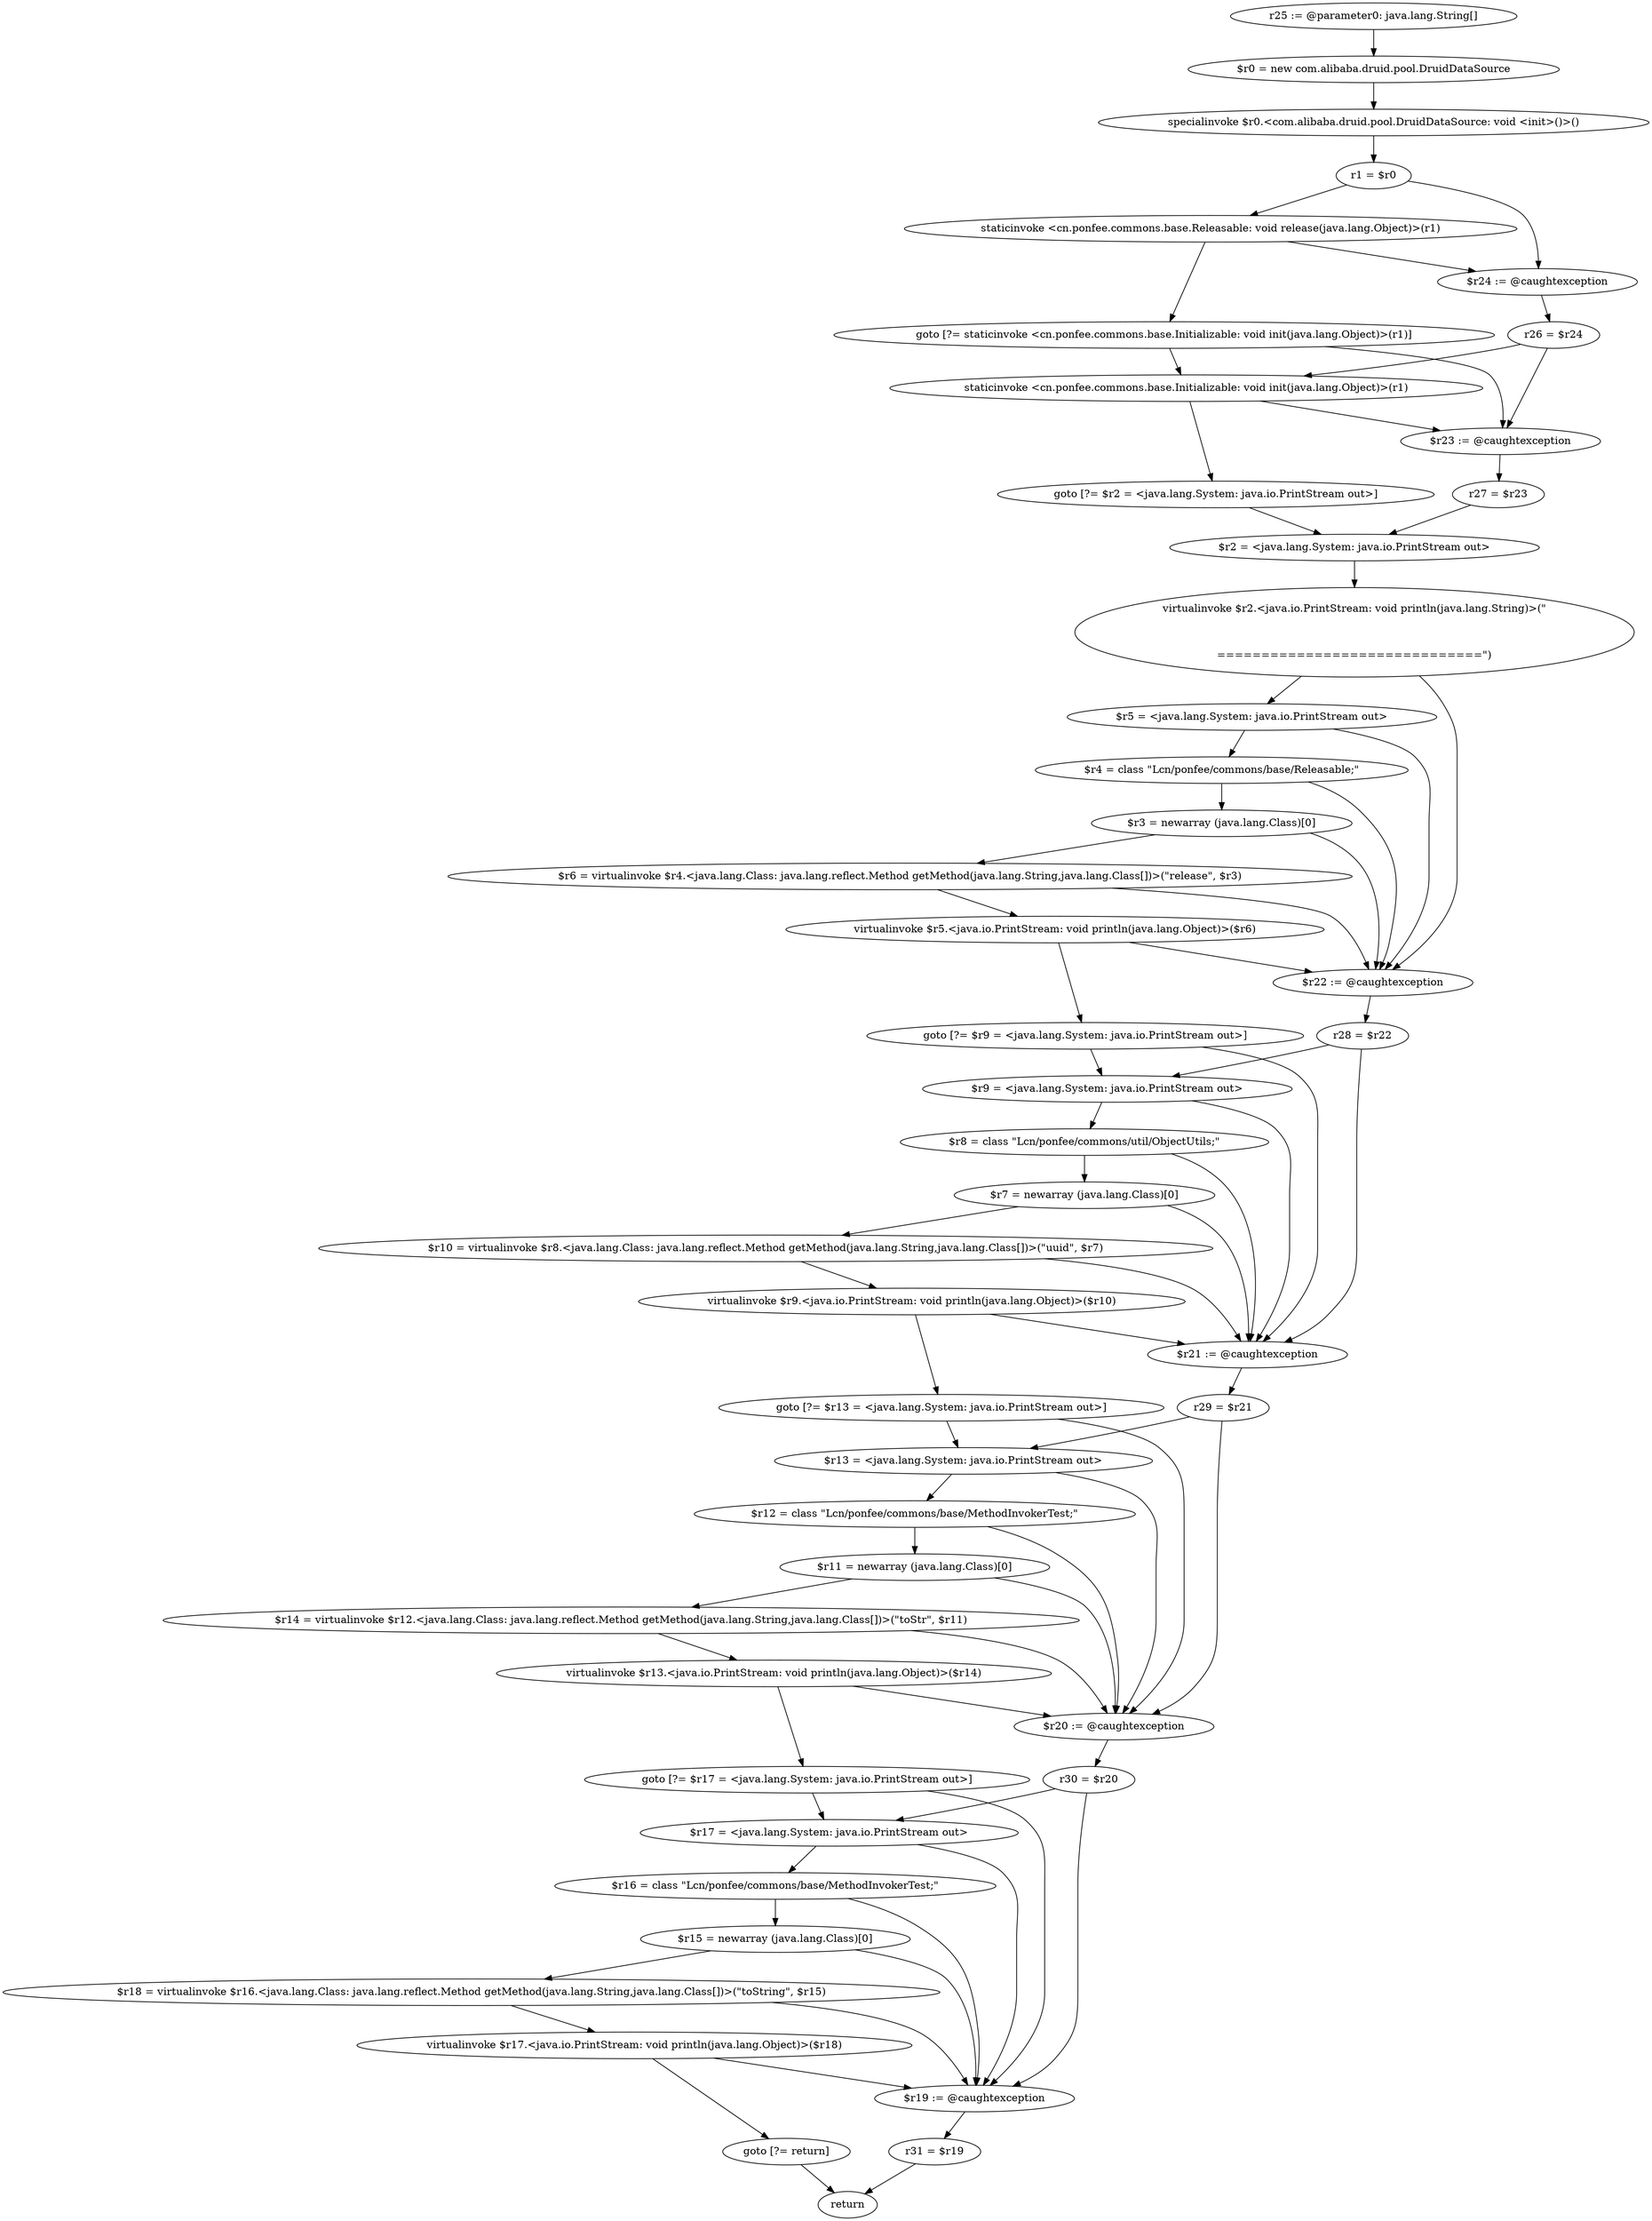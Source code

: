 digraph "unitGraph" {
    "r25 := @parameter0: java.lang.String[]"
    "$r0 = new com.alibaba.druid.pool.DruidDataSource"
    "specialinvoke $r0.<com.alibaba.druid.pool.DruidDataSource: void <init>()>()"
    "r1 = $r0"
    "staticinvoke <cn.ponfee.commons.base.Releasable: void release(java.lang.Object)>(r1)"
    "goto [?= staticinvoke <cn.ponfee.commons.base.Initializable: void init(java.lang.Object)>(r1)]"
    "$r24 := @caughtexception"
    "r26 = $r24"
    "staticinvoke <cn.ponfee.commons.base.Initializable: void init(java.lang.Object)>(r1)"
    "goto [?= $r2 = <java.lang.System: java.io.PrintStream out>]"
    "$r23 := @caughtexception"
    "r27 = $r23"
    "$r2 = <java.lang.System: java.io.PrintStream out>"
    "virtualinvoke $r2.<java.io.PrintStream: void println(java.lang.String)>(\"\n\n\n\n==============================\")"
    "$r5 = <java.lang.System: java.io.PrintStream out>"
    "$r4 = class \"Lcn/ponfee/commons/base/Releasable;\""
    "$r3 = newarray (java.lang.Class)[0]"
    "$r6 = virtualinvoke $r4.<java.lang.Class: java.lang.reflect.Method getMethod(java.lang.String,java.lang.Class[])>(\"release\", $r3)"
    "virtualinvoke $r5.<java.io.PrintStream: void println(java.lang.Object)>($r6)"
    "goto [?= $r9 = <java.lang.System: java.io.PrintStream out>]"
    "$r22 := @caughtexception"
    "r28 = $r22"
    "$r9 = <java.lang.System: java.io.PrintStream out>"
    "$r8 = class \"Lcn/ponfee/commons/util/ObjectUtils;\""
    "$r7 = newarray (java.lang.Class)[0]"
    "$r10 = virtualinvoke $r8.<java.lang.Class: java.lang.reflect.Method getMethod(java.lang.String,java.lang.Class[])>(\"uuid\", $r7)"
    "virtualinvoke $r9.<java.io.PrintStream: void println(java.lang.Object)>($r10)"
    "goto [?= $r13 = <java.lang.System: java.io.PrintStream out>]"
    "$r21 := @caughtexception"
    "r29 = $r21"
    "$r13 = <java.lang.System: java.io.PrintStream out>"
    "$r12 = class \"Lcn/ponfee/commons/base/MethodInvokerTest;\""
    "$r11 = newarray (java.lang.Class)[0]"
    "$r14 = virtualinvoke $r12.<java.lang.Class: java.lang.reflect.Method getMethod(java.lang.String,java.lang.Class[])>(\"toStr\", $r11)"
    "virtualinvoke $r13.<java.io.PrintStream: void println(java.lang.Object)>($r14)"
    "goto [?= $r17 = <java.lang.System: java.io.PrintStream out>]"
    "$r20 := @caughtexception"
    "r30 = $r20"
    "$r17 = <java.lang.System: java.io.PrintStream out>"
    "$r16 = class \"Lcn/ponfee/commons/base/MethodInvokerTest;\""
    "$r15 = newarray (java.lang.Class)[0]"
    "$r18 = virtualinvoke $r16.<java.lang.Class: java.lang.reflect.Method getMethod(java.lang.String,java.lang.Class[])>(\"toString\", $r15)"
    "virtualinvoke $r17.<java.io.PrintStream: void println(java.lang.Object)>($r18)"
    "goto [?= return]"
    "$r19 := @caughtexception"
    "r31 = $r19"
    "return"
    "r25 := @parameter0: java.lang.String[]"->"$r0 = new com.alibaba.druid.pool.DruidDataSource";
    "$r0 = new com.alibaba.druid.pool.DruidDataSource"->"specialinvoke $r0.<com.alibaba.druid.pool.DruidDataSource: void <init>()>()";
    "specialinvoke $r0.<com.alibaba.druid.pool.DruidDataSource: void <init>()>()"->"r1 = $r0";
    "r1 = $r0"->"staticinvoke <cn.ponfee.commons.base.Releasable: void release(java.lang.Object)>(r1)";
    "r1 = $r0"->"$r24 := @caughtexception";
    "staticinvoke <cn.ponfee.commons.base.Releasable: void release(java.lang.Object)>(r1)"->"goto [?= staticinvoke <cn.ponfee.commons.base.Initializable: void init(java.lang.Object)>(r1)]";
    "staticinvoke <cn.ponfee.commons.base.Releasable: void release(java.lang.Object)>(r1)"->"$r24 := @caughtexception";
    "goto [?= staticinvoke <cn.ponfee.commons.base.Initializable: void init(java.lang.Object)>(r1)]"->"staticinvoke <cn.ponfee.commons.base.Initializable: void init(java.lang.Object)>(r1)";
    "goto [?= staticinvoke <cn.ponfee.commons.base.Initializable: void init(java.lang.Object)>(r1)]"->"$r23 := @caughtexception";
    "$r24 := @caughtexception"->"r26 = $r24";
    "r26 = $r24"->"staticinvoke <cn.ponfee.commons.base.Initializable: void init(java.lang.Object)>(r1)";
    "r26 = $r24"->"$r23 := @caughtexception";
    "staticinvoke <cn.ponfee.commons.base.Initializable: void init(java.lang.Object)>(r1)"->"goto [?= $r2 = <java.lang.System: java.io.PrintStream out>]";
    "staticinvoke <cn.ponfee.commons.base.Initializable: void init(java.lang.Object)>(r1)"->"$r23 := @caughtexception";
    "goto [?= $r2 = <java.lang.System: java.io.PrintStream out>]"->"$r2 = <java.lang.System: java.io.PrintStream out>";
    "$r23 := @caughtexception"->"r27 = $r23";
    "r27 = $r23"->"$r2 = <java.lang.System: java.io.PrintStream out>";
    "$r2 = <java.lang.System: java.io.PrintStream out>"->"virtualinvoke $r2.<java.io.PrintStream: void println(java.lang.String)>(\"\n\n\n\n==============================\")";
    "virtualinvoke $r2.<java.io.PrintStream: void println(java.lang.String)>(\"\n\n\n\n==============================\")"->"$r5 = <java.lang.System: java.io.PrintStream out>";
    "virtualinvoke $r2.<java.io.PrintStream: void println(java.lang.String)>(\"\n\n\n\n==============================\")"->"$r22 := @caughtexception";
    "$r5 = <java.lang.System: java.io.PrintStream out>"->"$r4 = class \"Lcn/ponfee/commons/base/Releasable;\"";
    "$r5 = <java.lang.System: java.io.PrintStream out>"->"$r22 := @caughtexception";
    "$r4 = class \"Lcn/ponfee/commons/base/Releasable;\""->"$r3 = newarray (java.lang.Class)[0]";
    "$r4 = class \"Lcn/ponfee/commons/base/Releasable;\""->"$r22 := @caughtexception";
    "$r3 = newarray (java.lang.Class)[0]"->"$r6 = virtualinvoke $r4.<java.lang.Class: java.lang.reflect.Method getMethod(java.lang.String,java.lang.Class[])>(\"release\", $r3)";
    "$r3 = newarray (java.lang.Class)[0]"->"$r22 := @caughtexception";
    "$r6 = virtualinvoke $r4.<java.lang.Class: java.lang.reflect.Method getMethod(java.lang.String,java.lang.Class[])>(\"release\", $r3)"->"virtualinvoke $r5.<java.io.PrintStream: void println(java.lang.Object)>($r6)";
    "$r6 = virtualinvoke $r4.<java.lang.Class: java.lang.reflect.Method getMethod(java.lang.String,java.lang.Class[])>(\"release\", $r3)"->"$r22 := @caughtexception";
    "virtualinvoke $r5.<java.io.PrintStream: void println(java.lang.Object)>($r6)"->"goto [?= $r9 = <java.lang.System: java.io.PrintStream out>]";
    "virtualinvoke $r5.<java.io.PrintStream: void println(java.lang.Object)>($r6)"->"$r22 := @caughtexception";
    "goto [?= $r9 = <java.lang.System: java.io.PrintStream out>]"->"$r9 = <java.lang.System: java.io.PrintStream out>";
    "goto [?= $r9 = <java.lang.System: java.io.PrintStream out>]"->"$r21 := @caughtexception";
    "$r22 := @caughtexception"->"r28 = $r22";
    "r28 = $r22"->"$r9 = <java.lang.System: java.io.PrintStream out>";
    "r28 = $r22"->"$r21 := @caughtexception";
    "$r9 = <java.lang.System: java.io.PrintStream out>"->"$r8 = class \"Lcn/ponfee/commons/util/ObjectUtils;\"";
    "$r9 = <java.lang.System: java.io.PrintStream out>"->"$r21 := @caughtexception";
    "$r8 = class \"Lcn/ponfee/commons/util/ObjectUtils;\""->"$r7 = newarray (java.lang.Class)[0]";
    "$r8 = class \"Lcn/ponfee/commons/util/ObjectUtils;\""->"$r21 := @caughtexception";
    "$r7 = newarray (java.lang.Class)[0]"->"$r10 = virtualinvoke $r8.<java.lang.Class: java.lang.reflect.Method getMethod(java.lang.String,java.lang.Class[])>(\"uuid\", $r7)";
    "$r7 = newarray (java.lang.Class)[0]"->"$r21 := @caughtexception";
    "$r10 = virtualinvoke $r8.<java.lang.Class: java.lang.reflect.Method getMethod(java.lang.String,java.lang.Class[])>(\"uuid\", $r7)"->"virtualinvoke $r9.<java.io.PrintStream: void println(java.lang.Object)>($r10)";
    "$r10 = virtualinvoke $r8.<java.lang.Class: java.lang.reflect.Method getMethod(java.lang.String,java.lang.Class[])>(\"uuid\", $r7)"->"$r21 := @caughtexception";
    "virtualinvoke $r9.<java.io.PrintStream: void println(java.lang.Object)>($r10)"->"goto [?= $r13 = <java.lang.System: java.io.PrintStream out>]";
    "virtualinvoke $r9.<java.io.PrintStream: void println(java.lang.Object)>($r10)"->"$r21 := @caughtexception";
    "goto [?= $r13 = <java.lang.System: java.io.PrintStream out>]"->"$r13 = <java.lang.System: java.io.PrintStream out>";
    "goto [?= $r13 = <java.lang.System: java.io.PrintStream out>]"->"$r20 := @caughtexception";
    "$r21 := @caughtexception"->"r29 = $r21";
    "r29 = $r21"->"$r13 = <java.lang.System: java.io.PrintStream out>";
    "r29 = $r21"->"$r20 := @caughtexception";
    "$r13 = <java.lang.System: java.io.PrintStream out>"->"$r12 = class \"Lcn/ponfee/commons/base/MethodInvokerTest;\"";
    "$r13 = <java.lang.System: java.io.PrintStream out>"->"$r20 := @caughtexception";
    "$r12 = class \"Lcn/ponfee/commons/base/MethodInvokerTest;\""->"$r11 = newarray (java.lang.Class)[0]";
    "$r12 = class \"Lcn/ponfee/commons/base/MethodInvokerTest;\""->"$r20 := @caughtexception";
    "$r11 = newarray (java.lang.Class)[0]"->"$r14 = virtualinvoke $r12.<java.lang.Class: java.lang.reflect.Method getMethod(java.lang.String,java.lang.Class[])>(\"toStr\", $r11)";
    "$r11 = newarray (java.lang.Class)[0]"->"$r20 := @caughtexception";
    "$r14 = virtualinvoke $r12.<java.lang.Class: java.lang.reflect.Method getMethod(java.lang.String,java.lang.Class[])>(\"toStr\", $r11)"->"virtualinvoke $r13.<java.io.PrintStream: void println(java.lang.Object)>($r14)";
    "$r14 = virtualinvoke $r12.<java.lang.Class: java.lang.reflect.Method getMethod(java.lang.String,java.lang.Class[])>(\"toStr\", $r11)"->"$r20 := @caughtexception";
    "virtualinvoke $r13.<java.io.PrintStream: void println(java.lang.Object)>($r14)"->"goto [?= $r17 = <java.lang.System: java.io.PrintStream out>]";
    "virtualinvoke $r13.<java.io.PrintStream: void println(java.lang.Object)>($r14)"->"$r20 := @caughtexception";
    "goto [?= $r17 = <java.lang.System: java.io.PrintStream out>]"->"$r17 = <java.lang.System: java.io.PrintStream out>";
    "goto [?= $r17 = <java.lang.System: java.io.PrintStream out>]"->"$r19 := @caughtexception";
    "$r20 := @caughtexception"->"r30 = $r20";
    "r30 = $r20"->"$r17 = <java.lang.System: java.io.PrintStream out>";
    "r30 = $r20"->"$r19 := @caughtexception";
    "$r17 = <java.lang.System: java.io.PrintStream out>"->"$r16 = class \"Lcn/ponfee/commons/base/MethodInvokerTest;\"";
    "$r17 = <java.lang.System: java.io.PrintStream out>"->"$r19 := @caughtexception";
    "$r16 = class \"Lcn/ponfee/commons/base/MethodInvokerTest;\""->"$r15 = newarray (java.lang.Class)[0]";
    "$r16 = class \"Lcn/ponfee/commons/base/MethodInvokerTest;\""->"$r19 := @caughtexception";
    "$r15 = newarray (java.lang.Class)[0]"->"$r18 = virtualinvoke $r16.<java.lang.Class: java.lang.reflect.Method getMethod(java.lang.String,java.lang.Class[])>(\"toString\", $r15)";
    "$r15 = newarray (java.lang.Class)[0]"->"$r19 := @caughtexception";
    "$r18 = virtualinvoke $r16.<java.lang.Class: java.lang.reflect.Method getMethod(java.lang.String,java.lang.Class[])>(\"toString\", $r15)"->"virtualinvoke $r17.<java.io.PrintStream: void println(java.lang.Object)>($r18)";
    "$r18 = virtualinvoke $r16.<java.lang.Class: java.lang.reflect.Method getMethod(java.lang.String,java.lang.Class[])>(\"toString\", $r15)"->"$r19 := @caughtexception";
    "virtualinvoke $r17.<java.io.PrintStream: void println(java.lang.Object)>($r18)"->"goto [?= return]";
    "virtualinvoke $r17.<java.io.PrintStream: void println(java.lang.Object)>($r18)"->"$r19 := @caughtexception";
    "goto [?= return]"->"return";
    "$r19 := @caughtexception"->"r31 = $r19";
    "r31 = $r19"->"return";
}
